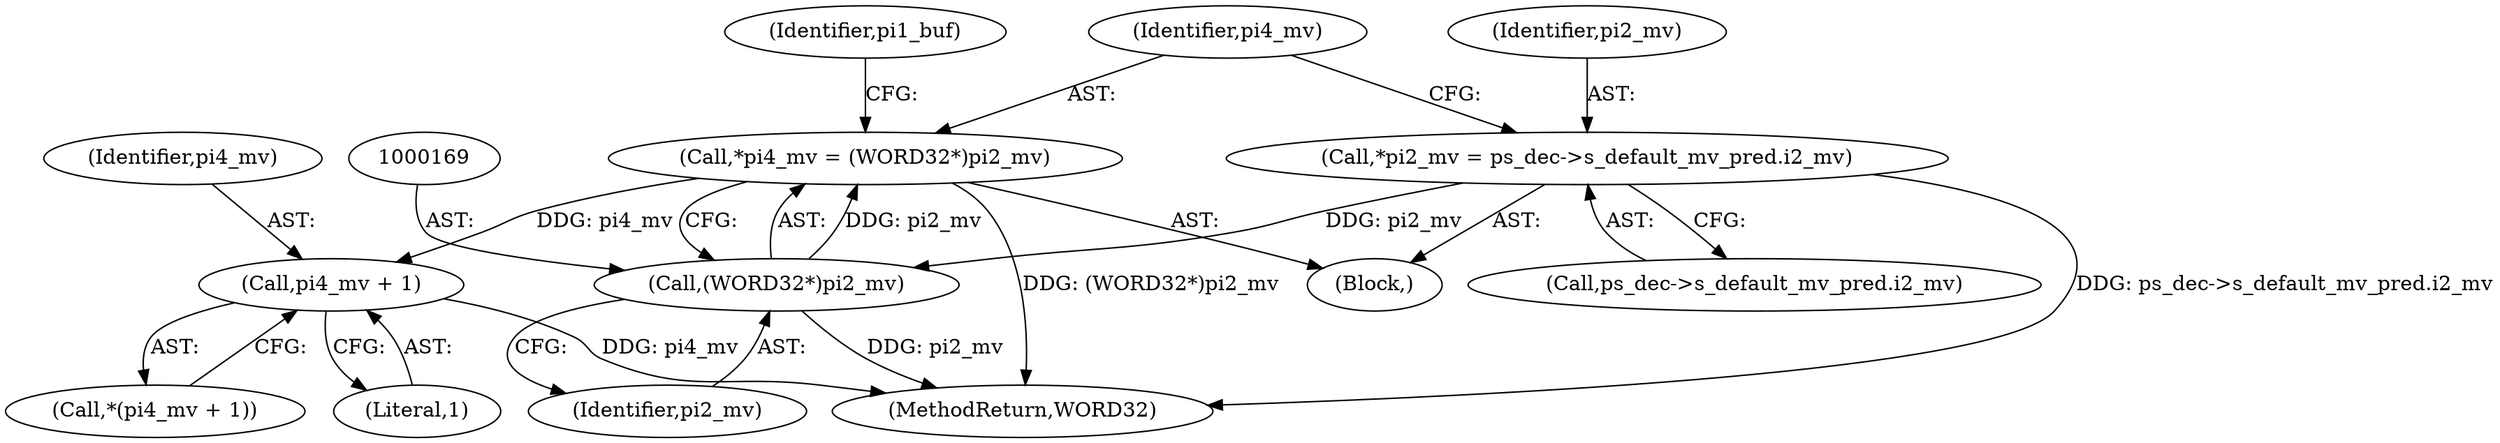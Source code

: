 digraph "0_Android_943323f1d9d3dd5c2634deb26cbe72343ca6b3db_0@pointer" {
"1000190" [label="(Call,pi4_mv + 1)"];
"1000166" [label="(Call,*pi4_mv = (WORD32*)pi2_mv)"];
"1000168" [label="(Call,(WORD32*)pi2_mv)"];
"1000158" [label="(Call,*pi2_mv = ps_dec->s_default_mv_pred.i2_mv)"];
"1001224" [label="(MethodReturn,WORD32)"];
"1000155" [label="(Block,)"];
"1000168" [label="(Call,(WORD32*)pi2_mv)"];
"1000189" [label="(Call,*(pi4_mv + 1))"];
"1000190" [label="(Call,pi4_mv + 1)"];
"1000158" [label="(Call,*pi2_mv = ps_dec->s_default_mv_pred.i2_mv)"];
"1000191" [label="(Identifier,pi4_mv)"];
"1000166" [label="(Call,*pi4_mv = (WORD32*)pi2_mv)"];
"1000170" [label="(Identifier,pi2_mv)"];
"1000160" [label="(Call,ps_dec->s_default_mv_pred.i2_mv)"];
"1000159" [label="(Identifier,pi2_mv)"];
"1000167" [label="(Identifier,pi4_mv)"];
"1000192" [label="(Literal,1)"];
"1000173" [label="(Identifier,pi1_buf)"];
"1000190" -> "1000189"  [label="AST: "];
"1000190" -> "1000192"  [label="CFG: "];
"1000191" -> "1000190"  [label="AST: "];
"1000192" -> "1000190"  [label="AST: "];
"1000189" -> "1000190"  [label="CFG: "];
"1000190" -> "1001224"  [label="DDG: pi4_mv"];
"1000166" -> "1000190"  [label="DDG: pi4_mv"];
"1000166" -> "1000155"  [label="AST: "];
"1000166" -> "1000168"  [label="CFG: "];
"1000167" -> "1000166"  [label="AST: "];
"1000168" -> "1000166"  [label="AST: "];
"1000173" -> "1000166"  [label="CFG: "];
"1000166" -> "1001224"  [label="DDG: (WORD32*)pi2_mv"];
"1000168" -> "1000166"  [label="DDG: pi2_mv"];
"1000168" -> "1000170"  [label="CFG: "];
"1000169" -> "1000168"  [label="AST: "];
"1000170" -> "1000168"  [label="AST: "];
"1000168" -> "1001224"  [label="DDG: pi2_mv"];
"1000158" -> "1000168"  [label="DDG: pi2_mv"];
"1000158" -> "1000155"  [label="AST: "];
"1000158" -> "1000160"  [label="CFG: "];
"1000159" -> "1000158"  [label="AST: "];
"1000160" -> "1000158"  [label="AST: "];
"1000167" -> "1000158"  [label="CFG: "];
"1000158" -> "1001224"  [label="DDG: ps_dec->s_default_mv_pred.i2_mv"];
}
